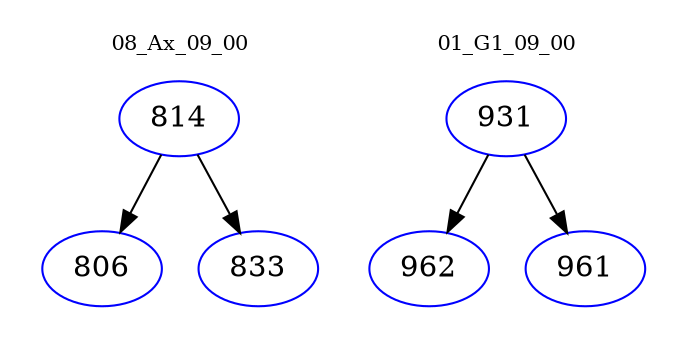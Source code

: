 digraph{
subgraph cluster_0 {
color = white
label = "08_Ax_09_00";
fontsize=10;
T0_814 [label="814", color="blue"]
T0_814 -> T0_806 [color="black"]
T0_806 [label="806", color="blue"]
T0_814 -> T0_833 [color="black"]
T0_833 [label="833", color="blue"]
}
subgraph cluster_1 {
color = white
label = "01_G1_09_00";
fontsize=10;
T1_931 [label="931", color="blue"]
T1_931 -> T1_962 [color="black"]
T1_962 [label="962", color="blue"]
T1_931 -> T1_961 [color="black"]
T1_961 [label="961", color="blue"]
}
}
